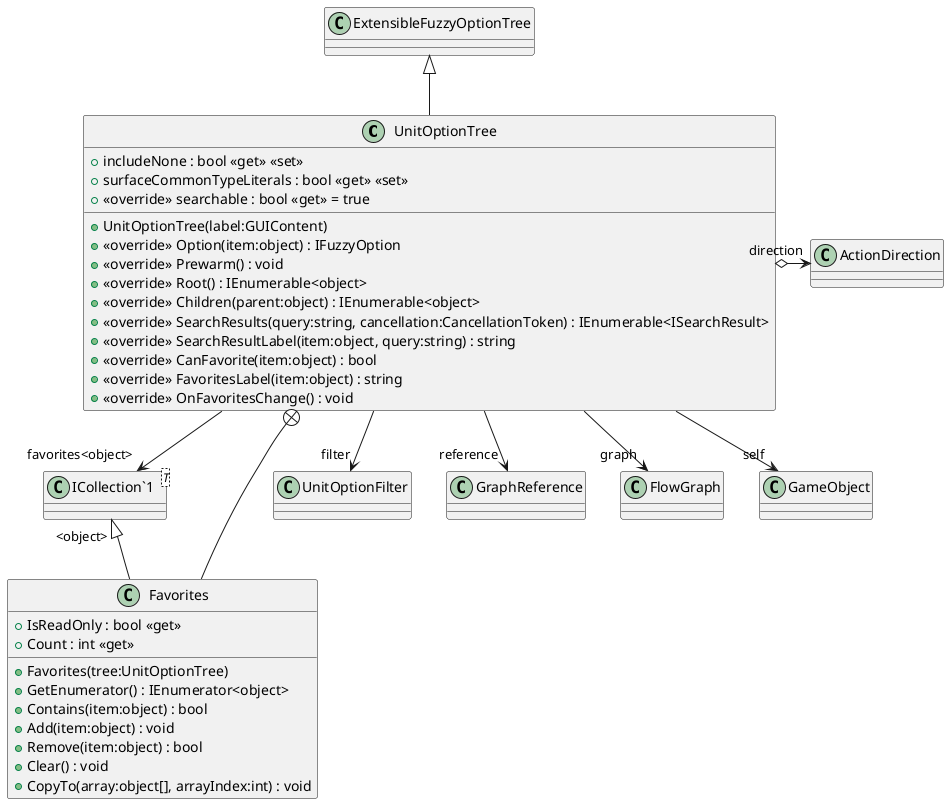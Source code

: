 @startuml
class UnitOptionTree {
    + UnitOptionTree(label:GUIContent)
    + <<override>> Option(item:object) : IFuzzyOption
    + <<override>> Prewarm() : void
    + includeNone : bool <<get>> <<set>>
    + surfaceCommonTypeLiterals : bool <<get>> <<set>>
    + <<override>> Root() : IEnumerable<object>
    + <<override>> Children(parent:object) : IEnumerable<object>
    + <<override>> searchable : bool <<get>> = true
    + <<override>> SearchResults(query:string, cancellation:CancellationToken) : IEnumerable<ISearchResult>
    + <<override>> SearchResultLabel(item:object, query:string) : string
    + <<override>> CanFavorite(item:object) : bool
    + <<override>> FavoritesLabel(item:object) : string
    + <<override>> OnFavoritesChange() : void
}
class "ICollection`1"<T> {
}
class Favorites {
    + Favorites(tree:UnitOptionTree)
    + IsReadOnly : bool <<get>>
    + Count : int <<get>>
    + GetEnumerator() : IEnumerator<object>
    + Contains(item:object) : bool
    + Add(item:object) : void
    + Remove(item:object) : bool
    + Clear() : void
    + CopyTo(array:object[], arrayIndex:int) : void
}
ExtensibleFuzzyOptionTree <|-- UnitOptionTree
UnitOptionTree --> "filter" UnitOptionFilter
UnitOptionTree --> "reference" GraphReference
UnitOptionTree --> "graph" FlowGraph
UnitOptionTree --> "self" GameObject
UnitOptionTree o-> "direction" ActionDirection
UnitOptionTree --> "favorites<object>" "ICollection`1"
UnitOptionTree +-- Favorites
"ICollection`1" "<object>" <|-- Favorites
@enduml
